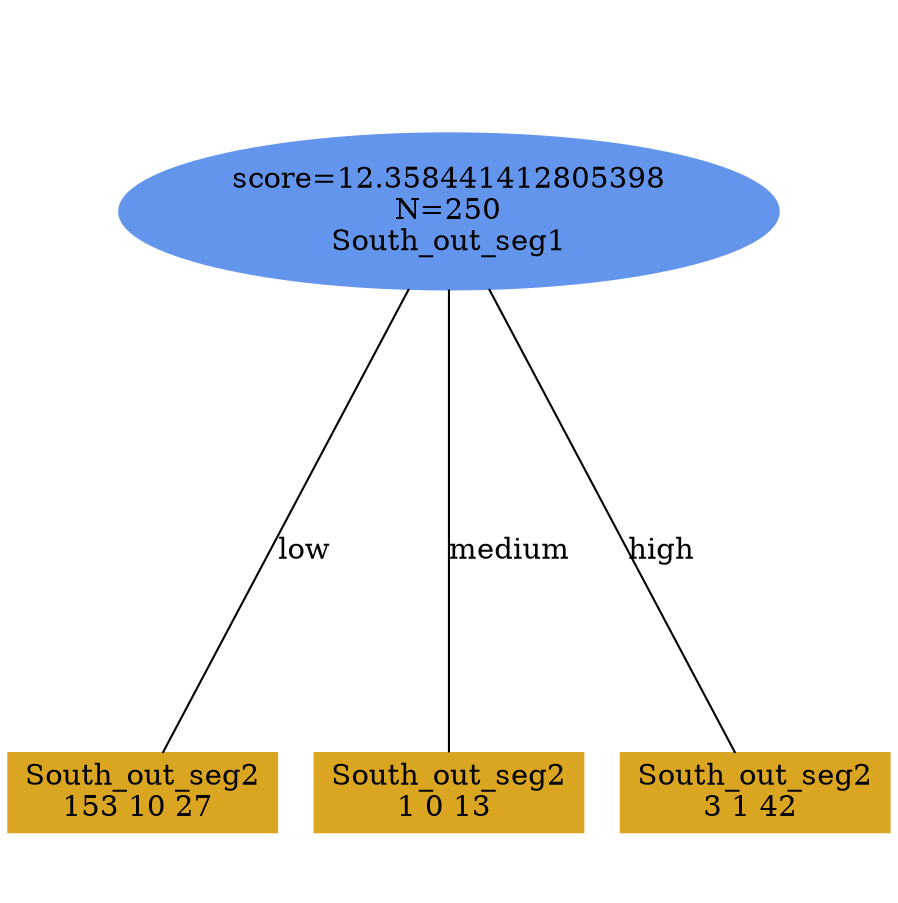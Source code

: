 digraph "DD" {
size = "7.5,10"
ratio=1.0;
center = true;
edge [dir = none];
{ rank = same; node [shape=ellipse, style=filled, color=cornflowerblue];"2983" [label="score=12.358441412805398\nN=250\nSouth_out_seg1"];}
{ rank = same; node [shape=box, style=filled, color=goldenrod];"2984" [label="South_out_seg2\n153 10 27 "];}
{ rank = same; node [shape=box, style=filled, color=goldenrod];"2985" [label="South_out_seg2\n1 0 13 "];}
{ rank = same; node [shape=box, style=filled, color=goldenrod];"2986" [label="South_out_seg2\n3 1 42 "];}
"2983" -> "2984" [label = "low"];
"2983" -> "2985" [label = "medium"];
"2983" -> "2986" [label = "high"];

}